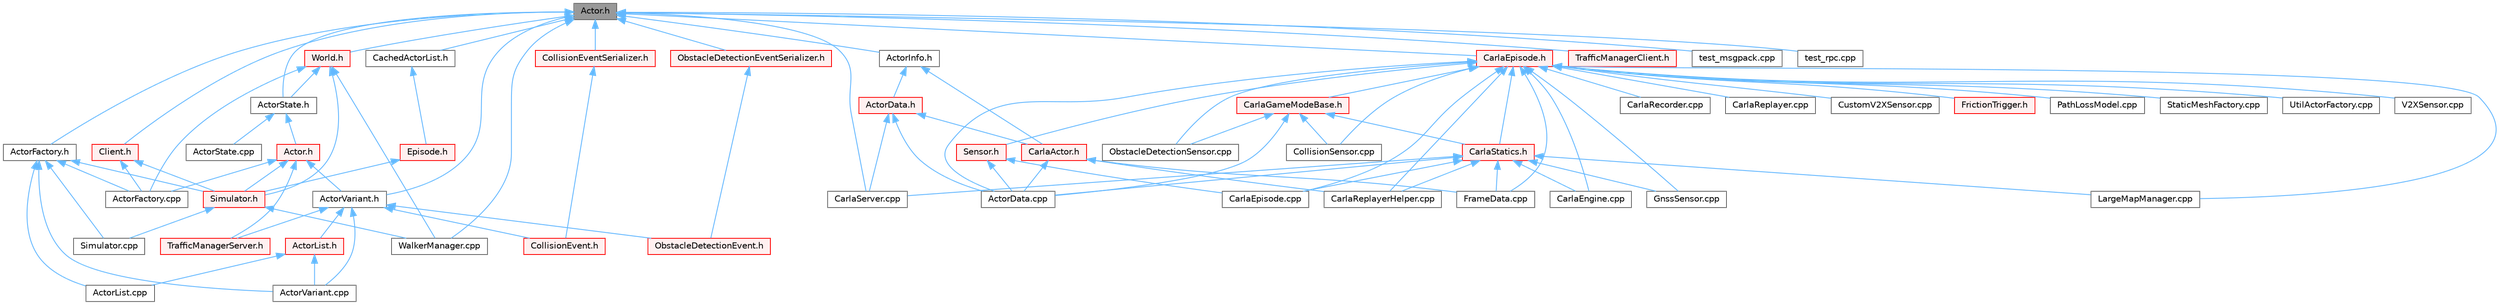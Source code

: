 digraph "Actor.h"
{
 // INTERACTIVE_SVG=YES
 // LATEX_PDF_SIZE
  bgcolor="transparent";
  edge [fontname=Helvetica,fontsize=10,labelfontname=Helvetica,labelfontsize=10];
  node [fontname=Helvetica,fontsize=10,shape=box,height=0.2,width=0.4];
  Node1 [id="Node000001",label="Actor.h",height=0.2,width=0.4,color="gray40", fillcolor="grey60", style="filled", fontcolor="black",tooltip=" "];
  Node1 -> Node2 [id="edge1_Node000001_Node000002",dir="back",color="steelblue1",style="solid",tooltip=" "];
  Node2 [id="Node000002",label="ActorFactory.h",height=0.2,width=0.4,color="grey40", fillcolor="white", style="filled",URL="$d7/dae/ActorFactory_8h.html",tooltip=" "];
  Node2 -> Node3 [id="edge2_Node000002_Node000003",dir="back",color="steelblue1",style="solid",tooltip=" "];
  Node3 [id="Node000003",label="ActorFactory.cpp",height=0.2,width=0.4,color="grey40", fillcolor="white", style="filled",URL="$df/dd6/ActorFactory_8cpp.html",tooltip=" "];
  Node2 -> Node4 [id="edge3_Node000002_Node000004",dir="back",color="steelblue1",style="solid",tooltip=" "];
  Node4 [id="Node000004",label="ActorList.cpp",height=0.2,width=0.4,color="grey40", fillcolor="white", style="filled",URL="$d9/d74/ActorList_8cpp.html",tooltip=" "];
  Node2 -> Node5 [id="edge4_Node000002_Node000005",dir="back",color="steelblue1",style="solid",tooltip=" "];
  Node5 [id="Node000005",label="ActorVariant.cpp",height=0.2,width=0.4,color="grey40", fillcolor="white", style="filled",URL="$d2/dbb/ActorVariant_8cpp.html",tooltip=" "];
  Node2 -> Node6 [id="edge5_Node000002_Node000006",dir="back",color="steelblue1",style="solid",tooltip=" "];
  Node6 [id="Node000006",label="Simulator.cpp",height=0.2,width=0.4,color="grey40", fillcolor="white", style="filled",URL="$d2/d0c/Simulator_8cpp.html",tooltip=" "];
  Node2 -> Node7 [id="edge6_Node000002_Node000007",dir="back",color="steelblue1",style="solid",tooltip=" "];
  Node7 [id="Node000007",label="Simulator.h",height=0.2,width=0.4,color="red", fillcolor="#FFF0F0", style="filled",URL="$d6/d4a/Simulator_8h.html",tooltip=" "];
  Node7 -> Node6 [id="edge7_Node000007_Node000006",dir="back",color="steelblue1",style="solid",tooltip=" "];
  Node7 -> Node25 [id="edge8_Node000007_Node000025",dir="back",color="steelblue1",style="solid",tooltip=" "];
  Node25 [id="Node000025",label="WalkerManager.cpp",height=0.2,width=0.4,color="grey40", fillcolor="white", style="filled",URL="$d2/dbb/WalkerManager_8cpp.html",tooltip=" "];
  Node1 -> Node28 [id="edge9_Node000001_Node000028",dir="back",color="steelblue1",style="solid",tooltip=" "];
  Node28 [id="Node000028",label="ActorInfo.h",height=0.2,width=0.4,color="grey40", fillcolor="white", style="filled",URL="$d0/d4e/ActorInfo_8h.html",tooltip=" "];
  Node28 -> Node29 [id="edge10_Node000028_Node000029",dir="back",color="steelblue1",style="solid",tooltip=" "];
  Node29 [id="Node000029",label="ActorData.h",height=0.2,width=0.4,color="red", fillcolor="#FFF0F0", style="filled",URL="$de/d7d/ActorData_8h.html",tooltip=" "];
  Node29 -> Node30 [id="edge11_Node000029_Node000030",dir="back",color="steelblue1",style="solid",tooltip=" "];
  Node30 [id="Node000030",label="ActorData.cpp",height=0.2,width=0.4,color="grey40", fillcolor="white", style="filled",URL="$da/d7f/ActorData_8cpp.html",tooltip=" "];
  Node29 -> Node32 [id="edge12_Node000029_Node000032",dir="back",color="steelblue1",style="solid",tooltip=" "];
  Node32 [id="Node000032",label="CarlaActor.h",height=0.2,width=0.4,color="red", fillcolor="#FFF0F0", style="filled",URL="$de/d36/CarlaActor_8h.html",tooltip=" "];
  Node32 -> Node30 [id="edge13_Node000032_Node000030",dir="back",color="steelblue1",style="solid",tooltip=" "];
  Node32 -> Node45 [id="edge14_Node000032_Node000045",dir="back",color="steelblue1",style="solid",tooltip=" "];
  Node45 [id="Node000045",label="CarlaReplayerHelper.cpp",height=0.2,width=0.4,color="grey40", fillcolor="white", style="filled",URL="$d2/d32/CarlaReplayerHelper_8cpp.html",tooltip=" "];
  Node32 -> Node51 [id="edge15_Node000032_Node000051",dir="back",color="steelblue1",style="solid",tooltip=" "];
  Node51 [id="Node000051",label="FrameData.cpp",height=0.2,width=0.4,color="grey40", fillcolor="white", style="filled",URL="$df/d8a/FrameData_8cpp.html",tooltip=" "];
  Node29 -> Node46 [id="edge16_Node000029_Node000046",dir="back",color="steelblue1",style="solid",tooltip=" "];
  Node46 [id="Node000046",label="CarlaServer.cpp",height=0.2,width=0.4,color="grey40", fillcolor="white", style="filled",URL="$db/d6c/CarlaServer_8cpp.html",tooltip=" "];
  Node28 -> Node32 [id="edge17_Node000028_Node000032",dir="back",color="steelblue1",style="solid",tooltip=" "];
  Node1 -> Node145 [id="edge18_Node000001_Node000145",dir="back",color="steelblue1",style="solid",tooltip=" "];
  Node145 [id="Node000145",label="ActorState.h",height=0.2,width=0.4,color="grey40", fillcolor="white", style="filled",URL="$d4/d22/client_2detail_2ActorState_8h.html",tooltip=" "];
  Node145 -> Node146 [id="edge19_Node000145_Node000146",dir="back",color="steelblue1",style="solid",tooltip=" "];
  Node146 [id="Node000146",label="Actor.h",height=0.2,width=0.4,color="red", fillcolor="#FFF0F0", style="filled",URL="$da/d48/client_2Actor_8h.html",tooltip=" "];
  Node146 -> Node3 [id="edge20_Node000146_Node000003",dir="back",color="steelblue1",style="solid",tooltip=" "];
  Node146 -> Node148 [id="edge21_Node000146_Node000148",dir="back",color="steelblue1",style="solid",tooltip=" "];
  Node148 [id="Node000148",label="ActorVariant.h",height=0.2,width=0.4,color="grey40", fillcolor="white", style="filled",URL="$d9/d0d/ActorVariant_8h.html",tooltip=" "];
  Node148 -> Node149 [id="edge22_Node000148_Node000149",dir="back",color="steelblue1",style="solid",tooltip=" "];
  Node149 [id="Node000149",label="ActorList.h",height=0.2,width=0.4,color="red", fillcolor="#FFF0F0", style="filled",URL="$db/de8/ActorList_8h.html",tooltip=" "];
  Node149 -> Node4 [id="edge23_Node000149_Node000004",dir="back",color="steelblue1",style="solid",tooltip=" "];
  Node149 -> Node5 [id="edge24_Node000149_Node000005",dir="back",color="steelblue1",style="solid",tooltip=" "];
  Node148 -> Node5 [id="edge25_Node000148_Node000005",dir="back",color="steelblue1",style="solid",tooltip=" "];
  Node148 -> Node165 [id="edge26_Node000148_Node000165",dir="back",color="steelblue1",style="solid",tooltip=" "];
  Node165 [id="Node000165",label="CollisionEvent.h",height=0.2,width=0.4,color="red", fillcolor="#FFF0F0", style="filled",URL="$d3/d24/CollisionEvent_8h.html",tooltip=" "];
  Node148 -> Node167 [id="edge27_Node000148_Node000167",dir="back",color="steelblue1",style="solid",tooltip=" "];
  Node167 [id="Node000167",label="ObstacleDetectionEvent.h",height=0.2,width=0.4,color="red", fillcolor="#FFF0F0", style="filled",URL="$d5/d1b/ObstacleDetectionEvent_8h.html",tooltip=" "];
  Node148 -> Node169 [id="edge28_Node000148_Node000169",dir="back",color="steelblue1",style="solid",tooltip=" "];
  Node169 [id="Node000169",label="TrafficManagerServer.h",height=0.2,width=0.4,color="red", fillcolor="#FFF0F0", style="filled",URL="$d1/da0/TrafficManagerServer_8h.html",tooltip=" "];
  Node146 -> Node7 [id="edge29_Node000146_Node000007",dir="back",color="steelblue1",style="solid",tooltip=" "];
  Node146 -> Node169 [id="edge30_Node000146_Node000169",dir="back",color="steelblue1",style="solid",tooltip=" "];
  Node145 -> Node200 [id="edge31_Node000145_Node000200",dir="back",color="steelblue1",style="solid",tooltip=" "];
  Node200 [id="Node000200",label="ActorState.cpp",height=0.2,width=0.4,color="grey40", fillcolor="white", style="filled",URL="$d6/de7/ActorState_8cpp.html",tooltip=" "];
  Node1 -> Node148 [id="edge32_Node000001_Node000148",dir="back",color="steelblue1",style="solid",tooltip=" "];
  Node1 -> Node201 [id="edge33_Node000001_Node000201",dir="back",color="steelblue1",style="solid",tooltip=" "];
  Node201 [id="Node000201",label="CachedActorList.h",height=0.2,width=0.4,color="grey40", fillcolor="white", style="filled",URL="$d5/d81/CachedActorList_8h.html",tooltip=" "];
  Node201 -> Node202 [id="edge34_Node000201_Node000202",dir="back",color="steelblue1",style="solid",tooltip=" "];
  Node202 [id="Node000202",label="Episode.h",height=0.2,width=0.4,color="red", fillcolor="#FFF0F0", style="filled",URL="$d9/d9e/Episode_8h.html",tooltip=" "];
  Node202 -> Node7 [id="edge35_Node000202_Node000007",dir="back",color="steelblue1",style="solid",tooltip=" "];
  Node1 -> Node36 [id="edge36_Node000001_Node000036",dir="back",color="steelblue1",style="solid",tooltip=" "];
  Node36 [id="Node000036",label="CarlaEpisode.h",height=0.2,width=0.4,color="red", fillcolor="#FFF0F0", style="filled",URL="$de/db8/CarlaEpisode_8h.html",tooltip=" "];
  Node36 -> Node30 [id="edge37_Node000036_Node000030",dir="back",color="steelblue1",style="solid",tooltip=" "];
  Node36 -> Node37 [id="edge38_Node000036_Node000037",dir="back",color="steelblue1",style="solid",tooltip=" "];
  Node37 [id="Node000037",label="CarlaEngine.cpp",height=0.2,width=0.4,color="grey40", fillcolor="white", style="filled",URL="$d6/da1/CarlaEngine_8cpp.html",tooltip=" "];
  Node36 -> Node38 [id="edge39_Node000036_Node000038",dir="back",color="steelblue1",style="solid",tooltip=" "];
  Node38 [id="Node000038",label="CarlaEpisode.cpp",height=0.2,width=0.4,color="grey40", fillcolor="white", style="filled",URL="$d6/dd9/CarlaEpisode_8cpp.html",tooltip=" "];
  Node36 -> Node39 [id="edge40_Node000036_Node000039",dir="back",color="steelblue1",style="solid",tooltip=" "];
  Node39 [id="Node000039",label="CarlaGameModeBase.h",height=0.2,width=0.4,color="red", fillcolor="#FFF0F0", style="filled",URL="$d3/d49/CarlaGameModeBase_8h.html",tooltip=" "];
  Node39 -> Node30 [id="edge41_Node000039_Node000030",dir="back",color="steelblue1",style="solid",tooltip=" "];
  Node39 -> Node41 [id="edge42_Node000039_Node000041",dir="back",color="steelblue1",style="solid",tooltip=" "];
  Node41 [id="Node000041",label="CarlaStatics.h",height=0.2,width=0.4,color="red", fillcolor="#FFF0F0", style="filled",URL="$d9/dc8/CarlaStatics_8h.html",tooltip=" "];
  Node41 -> Node30 [id="edge43_Node000041_Node000030",dir="back",color="steelblue1",style="solid",tooltip=" "];
  Node41 -> Node37 [id="edge44_Node000041_Node000037",dir="back",color="steelblue1",style="solid",tooltip=" "];
  Node41 -> Node38 [id="edge45_Node000041_Node000038",dir="back",color="steelblue1",style="solid",tooltip=" "];
  Node41 -> Node45 [id="edge46_Node000041_Node000045",dir="back",color="steelblue1",style="solid",tooltip=" "];
  Node41 -> Node46 [id="edge47_Node000041_Node000046",dir="back",color="steelblue1",style="solid",tooltip=" "];
  Node41 -> Node51 [id="edge48_Node000041_Node000051",dir="back",color="steelblue1",style="solid",tooltip=" "];
  Node41 -> Node52 [id="edge49_Node000041_Node000052",dir="back",color="steelblue1",style="solid",tooltip=" "];
  Node52 [id="Node000052",label="GnssSensor.cpp",height=0.2,width=0.4,color="grey40", fillcolor="white", style="filled",URL="$d7/d22/GnssSensor_8cpp.html",tooltip=" "];
  Node41 -> Node53 [id="edge50_Node000041_Node000053",dir="back",color="steelblue1",style="solid",tooltip=" "];
  Node53 [id="Node000053",label="LargeMapManager.cpp",height=0.2,width=0.4,color="grey40", fillcolor="white", style="filled",URL="$df/d6c/LargeMapManager_8cpp.html",tooltip=" "];
  Node39 -> Node69 [id="edge51_Node000039_Node000069",dir="back",color="steelblue1",style="solid",tooltip=" "];
  Node69 [id="Node000069",label="CollisionSensor.cpp",height=0.2,width=0.4,color="grey40", fillcolor="white", style="filled",URL="$da/df0/CollisionSensor_8cpp.html",tooltip=" "];
  Node39 -> Node70 [id="edge52_Node000039_Node000070",dir="back",color="steelblue1",style="solid",tooltip=" "];
  Node70 [id="Node000070",label="ObstacleDetectionSensor.cpp",height=0.2,width=0.4,color="grey40", fillcolor="white", style="filled",URL="$d2/d70/ObstacleDetectionSensor_8cpp.html",tooltip=" "];
  Node36 -> Node71 [id="edge53_Node000036_Node000071",dir="back",color="steelblue1",style="solid",tooltip=" "];
  Node71 [id="Node000071",label="CarlaRecorder.cpp",height=0.2,width=0.4,color="grey40", fillcolor="white", style="filled",URL="$da/d49/CarlaRecorder_8cpp.html",tooltip=" "];
  Node36 -> Node72 [id="edge54_Node000036_Node000072",dir="back",color="steelblue1",style="solid",tooltip=" "];
  Node72 [id="Node000072",label="CarlaReplayer.cpp",height=0.2,width=0.4,color="grey40", fillcolor="white", style="filled",URL="$db/dba/CarlaReplayer_8cpp.html",tooltip=" "];
  Node36 -> Node45 [id="edge55_Node000036_Node000045",dir="back",color="steelblue1",style="solid",tooltip=" "];
  Node36 -> Node41 [id="edge56_Node000036_Node000041",dir="back",color="steelblue1",style="solid",tooltip=" "];
  Node36 -> Node69 [id="edge57_Node000036_Node000069",dir="back",color="steelblue1",style="solid",tooltip=" "];
  Node36 -> Node73 [id="edge58_Node000036_Node000073",dir="back",color="steelblue1",style="solid",tooltip=" "];
  Node73 [id="Node000073",label="CustomV2XSensor.cpp",height=0.2,width=0.4,color="grey40", fillcolor="white", style="filled",URL="$d8/d97/CustomV2XSensor_8cpp.html",tooltip=" "];
  Node36 -> Node51 [id="edge59_Node000036_Node000051",dir="back",color="steelblue1",style="solid",tooltip=" "];
  Node36 -> Node74 [id="edge60_Node000036_Node000074",dir="back",color="steelblue1",style="solid",tooltip=" "];
  Node74 [id="Node000074",label="FrictionTrigger.h",height=0.2,width=0.4,color="red", fillcolor="#FFF0F0", style="filled",URL="$d4/d30/FrictionTrigger_8h.html",tooltip=" "];
  Node36 -> Node52 [id="edge61_Node000036_Node000052",dir="back",color="steelblue1",style="solid",tooltip=" "];
  Node36 -> Node53 [id="edge62_Node000036_Node000053",dir="back",color="steelblue1",style="solid",tooltip=" "];
  Node36 -> Node70 [id="edge63_Node000036_Node000070",dir="back",color="steelblue1",style="solid",tooltip=" "];
  Node36 -> Node76 [id="edge64_Node000036_Node000076",dir="back",color="steelblue1",style="solid",tooltip=" "];
  Node76 [id="Node000076",label="PathLossModel.cpp",height=0.2,width=0.4,color="grey40", fillcolor="white", style="filled",URL="$d9/dcb/PathLossModel_8cpp.html",tooltip=" "];
  Node36 -> Node77 [id="edge65_Node000036_Node000077",dir="back",color="steelblue1",style="solid",tooltip=" "];
  Node77 [id="Node000077",label="Sensor.h",height=0.2,width=0.4,color="red", fillcolor="#FFF0F0", style="filled",URL="$d7/d7d/Unreal_2CarlaUE4_2Plugins_2Carla_2Source_2Carla_2Sensor_2Sensor_8h.html",tooltip=" "];
  Node77 -> Node30 [id="edge66_Node000077_Node000030",dir="back",color="steelblue1",style="solid",tooltip=" "];
  Node77 -> Node38 [id="edge67_Node000077_Node000038",dir="back",color="steelblue1",style="solid",tooltip=" "];
  Node36 -> Node104 [id="edge68_Node000036_Node000104",dir="back",color="steelblue1",style="solid",tooltip=" "];
  Node104 [id="Node000104",label="StaticMeshFactory.cpp",height=0.2,width=0.4,color="grey40", fillcolor="white", style="filled",URL="$d7/dc4/StaticMeshFactory_8cpp.html",tooltip=" "];
  Node36 -> Node105 [id="edge69_Node000036_Node000105",dir="back",color="steelblue1",style="solid",tooltip=" "];
  Node105 [id="Node000105",label="UtilActorFactory.cpp",height=0.2,width=0.4,color="grey40", fillcolor="white", style="filled",URL="$dc/df0/UtilActorFactory_8cpp.html",tooltip=" "];
  Node36 -> Node80 [id="edge70_Node000036_Node000080",dir="back",color="steelblue1",style="solid",tooltip=" "];
  Node80 [id="Node000080",label="V2XSensor.cpp",height=0.2,width=0.4,color="grey40", fillcolor="white", style="filled",URL="$d2/df9/V2XSensor_8cpp.html",tooltip=" "];
  Node1 -> Node46 [id="edge71_Node000001_Node000046",dir="back",color="steelblue1",style="solid",tooltip=" "];
  Node1 -> Node206 [id="edge72_Node000001_Node000206",dir="back",color="steelblue1",style="solid",tooltip=" "];
  Node206 [id="Node000206",label="Client.h",height=0.2,width=0.4,color="red", fillcolor="#FFF0F0", style="filled",URL="$df/d8b/client_2detail_2Client_8h.html",tooltip=" "];
  Node206 -> Node3 [id="edge73_Node000206_Node000003",dir="back",color="steelblue1",style="solid",tooltip=" "];
  Node206 -> Node7 [id="edge74_Node000206_Node000007",dir="back",color="steelblue1",style="solid",tooltip=" "];
  Node1 -> Node208 [id="edge75_Node000001_Node000208",dir="back",color="steelblue1",style="solid",tooltip=" "];
  Node208 [id="Node000208",label="CollisionEventSerializer.h",height=0.2,width=0.4,color="red", fillcolor="#FFF0F0", style="filled",URL="$d8/d9f/CollisionEventSerializer_8h.html",tooltip=" "];
  Node208 -> Node165 [id="edge76_Node000208_Node000165",dir="back",color="steelblue1",style="solid",tooltip=" "];
  Node1 -> Node214 [id="edge77_Node000001_Node000214",dir="back",color="steelblue1",style="solid",tooltip=" "];
  Node214 [id="Node000214",label="ObstacleDetectionEventSerializer.h",height=0.2,width=0.4,color="red", fillcolor="#FFF0F0", style="filled",URL="$d3/d5c/ObstacleDetectionEventSerializer_8h.html",tooltip=" "];
  Node214 -> Node167 [id="edge78_Node000214_Node000167",dir="back",color="steelblue1",style="solid",tooltip=" "];
  Node1 -> Node215 [id="edge79_Node000001_Node000215",dir="back",color="steelblue1",style="solid",tooltip=" "];
  Node215 [id="Node000215",label="TrafficManagerClient.h",height=0.2,width=0.4,color="red", fillcolor="#FFF0F0", style="filled",URL="$d9/d60/TrafficManagerClient_8h.html",tooltip=" "];
  Node1 -> Node25 [id="edge80_Node000001_Node000025",dir="back",color="steelblue1",style="solid",tooltip=" "];
  Node1 -> Node205 [id="edge81_Node000001_Node000205",dir="back",color="steelblue1",style="solid",tooltip=" "];
  Node205 [id="Node000205",label="World.h",height=0.2,width=0.4,color="red", fillcolor="#FFF0F0", style="filled",URL="$dd/d5b/World_8h.html",tooltip=" "];
  Node205 -> Node3 [id="edge82_Node000205_Node000003",dir="back",color="steelblue1",style="solid",tooltip=" "];
  Node205 -> Node145 [id="edge83_Node000205_Node000145",dir="back",color="steelblue1",style="solid",tooltip=" "];
  Node205 -> Node7 [id="edge84_Node000205_Node000007",dir="back",color="steelblue1",style="solid",tooltip=" "];
  Node205 -> Node25 [id="edge85_Node000205_Node000025",dir="back",color="steelblue1",style="solid",tooltip=" "];
  Node1 -> Node216 [id="edge86_Node000001_Node000216",dir="back",color="steelblue1",style="solid",tooltip=" "];
  Node216 [id="Node000216",label="test_msgpack.cpp",height=0.2,width=0.4,color="grey40", fillcolor="white", style="filled",URL="$dc/ddc/test__msgpack_8cpp.html",tooltip=" "];
  Node1 -> Node217 [id="edge87_Node000001_Node000217",dir="back",color="steelblue1",style="solid",tooltip=" "];
  Node217 [id="Node000217",label="test_rpc.cpp",height=0.2,width=0.4,color="grey40", fillcolor="white", style="filled",URL="$df/d8b/test__rpc_8cpp.html",tooltip=" "];
}
